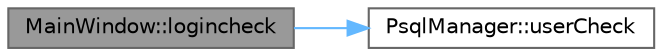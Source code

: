 digraph "MainWindow::logincheck"
{
 // LATEX_PDF_SIZE
  bgcolor="transparent";
  edge [fontname=Helvetica,fontsize=10,labelfontname=Helvetica,labelfontsize=10];
  node [fontname=Helvetica,fontsize=10,shape=box,height=0.2,width=0.4];
  rankdir="LR";
  Node1 [label="MainWindow::logincheck",height=0.2,width=0.4,color="gray40", fillcolor="grey60", style="filled", fontcolor="black",tooltip=" "];
  Node1 -> Node2 [color="steelblue1",style="solid"];
  Node2 [label="PsqlManager::userCheck",height=0.2,width=0.4,color="grey40", fillcolor="white", style="filled",URL="$class_psql_manager.html#a8e3f66df44f7b93146af2b9195697343",tooltip=" "];
}
